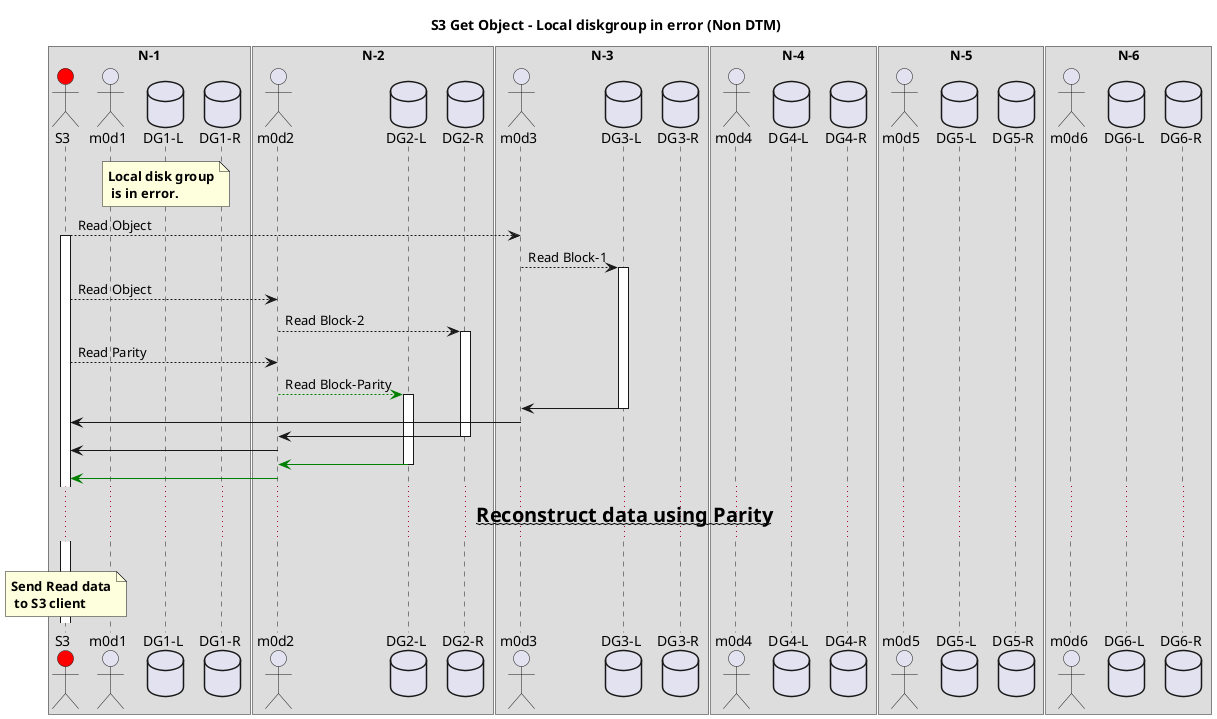 @startuml
title <b>S3 Get Object - Local diskgroup in error (Non DTM)</b>

box "N-1"
actor S3 #red
actor m0d1
database "DG1-L"
database "DG1-R"
endbox

box "N-2"
actor m0d2
database "DG2-L"
database "DG2-R"
endbox

box "N-3"
actor m0d3
database "DG3-L"
database "DG3-R"
endbox

box "N-4"
actor m0d4
database "DG4-L"
database "DG4-R"
endbox

box "N-5"
actor m0d5
database "DG5-L"
database "DG5-R"
endbox

box "N-6"
actor m0d6
database "DG6-L"
database "DG6-R"
endbox

note over "DG1-L": <b>Local disk group\n<b> is in error.
S3-->m0d3 :Read Object
activate S3

m0d3 --> "DG3-L" :Read Block-1
activate "DG3-L"

S3-->m0d2 :Read Object

m0d2 --> "DG2-R" :Read Block-2
activate "DG2-R"

S3-->m0d2 :Read Parity

m0d2-[#green]->"DG2-L" :Read Block-Parity
activate "DG2-L"

"DG3-L" ->  m0d3
deactivate "DG3-L"

m0d3->S3

"DG2-R" ->  m0d2
deactivate "DG2-R"
m0d2->S3

"DG2-L" -[#green]>  m0d2
deactivate "DG2-L"
m0d2-[#green]>S3

... <b>~~<size:20>Reconstruct data using Parity~~</b> ...

|||

note over S3: <b>Send Read data\n<b> to S3 client
@enduml


